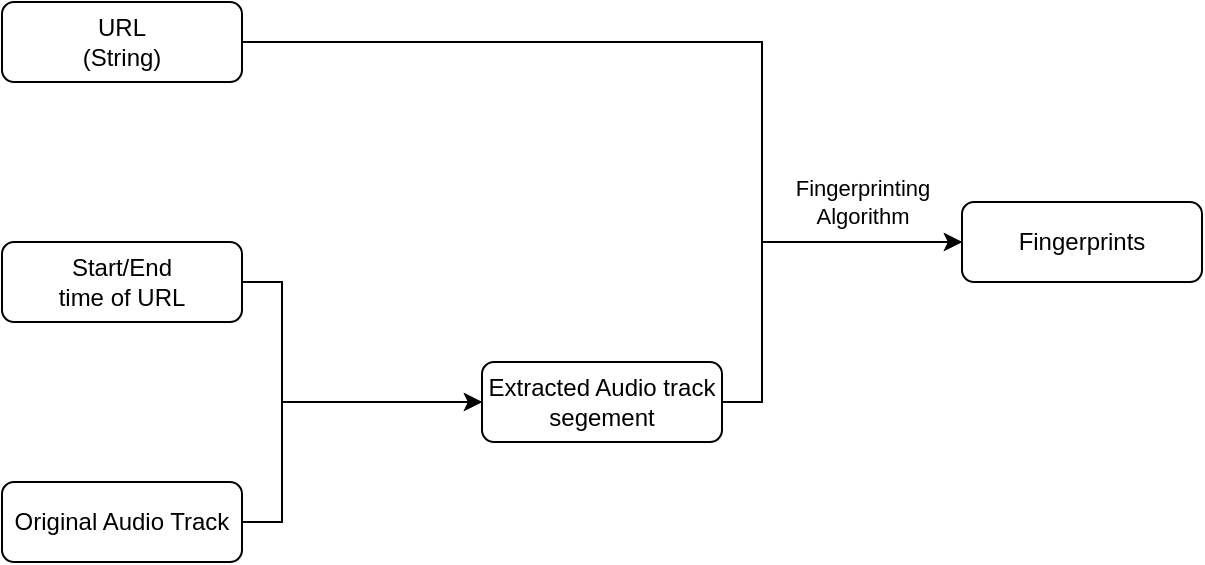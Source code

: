 <mxfile version="13.0.1" type="device" pages="3"><diagram id="1NLZOxHadhjjb7VEHDUj" name="Fingerprinting"><mxGraphModel dx="932" dy="666" grid="1" gridSize="10" guides="1" tooltips="1" connect="1" arrows="1" fold="1" page="1" pageScale="1" pageWidth="1169" pageHeight="827" math="0" shadow="0"><root><mxCell id="0"/><mxCell id="1" parent="0"/><mxCell id="8rQzQfoKxu2mtblU7OfF-15" style="edgeStyle=orthogonalEdgeStyle;rounded=0;orthogonalLoop=1;jettySize=auto;html=1;entryX=0;entryY=0.5;entryDx=0;entryDy=0;exitX=1;exitY=0.5;exitDx=0;exitDy=0;" parent="1" source="8rQzQfoKxu2mtblU7OfF-1" target="8rQzQfoKxu2mtblU7OfF-12" edge="1"><mxGeometry relative="1" as="geometry"><Array as="points"><mxPoint x="380" y="20"/><mxPoint x="380" y="120"/></Array></mxGeometry></mxCell><mxCell id="8rQzQfoKxu2mtblU7OfF-1" value="URL&lt;br&gt;(String)" style="rounded=1;whiteSpace=wrap;html=1;" parent="1" vertex="1"><mxGeometry width="120" height="40" as="geometry"/></mxCell><mxCell id="8rQzQfoKxu2mtblU7OfF-10" style="edgeStyle=orthogonalEdgeStyle;rounded=0;orthogonalLoop=1;jettySize=auto;html=1;" parent="1" source="8rQzQfoKxu2mtblU7OfF-4" target="8rQzQfoKxu2mtblU7OfF-9" edge="1"><mxGeometry relative="1" as="geometry"><Array as="points"><mxPoint x="140" y="140"/><mxPoint x="140" y="200"/></Array></mxGeometry></mxCell><mxCell id="8rQzQfoKxu2mtblU7OfF-4" value="Start/End&lt;br&gt;time of URL" style="rounded=1;whiteSpace=wrap;html=1;" parent="1" vertex="1"><mxGeometry y="120" width="120" height="40" as="geometry"/></mxCell><mxCell id="8rQzQfoKxu2mtblU7OfF-11" style="edgeStyle=orthogonalEdgeStyle;rounded=0;orthogonalLoop=1;jettySize=auto;html=1;" parent="1" source="8rQzQfoKxu2mtblU7OfF-8" target="8rQzQfoKxu2mtblU7OfF-9" edge="1"><mxGeometry relative="1" as="geometry"><Array as="points"><mxPoint x="140" y="260"/><mxPoint x="140" y="200"/></Array></mxGeometry></mxCell><mxCell id="8rQzQfoKxu2mtblU7OfF-8" value="Original Audio Track" style="rounded=1;whiteSpace=wrap;html=1;" parent="1" vertex="1"><mxGeometry y="240" width="120" height="40" as="geometry"/></mxCell><mxCell id="8rQzQfoKxu2mtblU7OfF-13" value="Fingerprinting&lt;br&gt;Algorithm" style="edgeStyle=orthogonalEdgeStyle;rounded=0;orthogonalLoop=1;jettySize=auto;html=1;labelBackgroundColor=none;" parent="1" source="8rQzQfoKxu2mtblU7OfF-9" target="8rQzQfoKxu2mtblU7OfF-12" edge="1"><mxGeometry x="0.5" y="20" relative="1" as="geometry"><Array as="points"><mxPoint x="380" y="200"/><mxPoint x="380" y="120"/></Array><mxPoint as="offset"/></mxGeometry></mxCell><mxCell id="8rQzQfoKxu2mtblU7OfF-9" value="Extracted Audio track segement" style="rounded=1;whiteSpace=wrap;html=1;" parent="1" vertex="1"><mxGeometry x="240" y="180" width="120" height="40" as="geometry"/></mxCell><mxCell id="8rQzQfoKxu2mtblU7OfF-12" value="Fingerprints" style="rounded=1;whiteSpace=wrap;html=1;" parent="1" vertex="1"><mxGeometry x="480" y="100" width="120" height="40" as="geometry"/></mxCell></root></mxGraphModel></diagram><diagram id="iif34Hpx8z4RQL5JFokx" name="Watermarking"><mxGraphModel dx="932" dy="666" grid="1" gridSize="10" guides="1" tooltips="1" connect="1" arrows="1" fold="1" page="1" pageScale="1" pageWidth="1169" pageHeight="827" math="0" shadow="0"><root><mxCell id="llICbqiO0yaQPxwSFgqh-0"/><mxCell id="llICbqiO0yaQPxwSFgqh-1" parent="llICbqiO0yaQPxwSFgqh-0"/><mxCell id="gpYIJA6MYbo4WYAhiUVi-9" style="edgeStyle=orthogonalEdgeStyle;rounded=0;orthogonalLoop=1;jettySize=auto;html=1;entryX=0;entryY=0.5;entryDx=0;entryDy=0;exitX=0.5;exitY=1;exitDx=0;exitDy=0;" parent="llICbqiO0yaQPxwSFgqh-1" source="gpYIJA6MYbo4WYAhiUVi-1" target="gpYIJA6MYbo4WYAhiUVi-7" edge="1"><mxGeometry relative="1" as="geometry"><Array as="points"><mxPoint x="60" y="60"/><mxPoint x="140" y="60"/><mxPoint x="140" y="80"/></Array></mxGeometry></mxCell><mxCell id="gpYIJA6MYbo4WYAhiUVi-13" value="Fingerprinting&lt;br&gt;Algorithm" style="edgeStyle=orthogonalEdgeStyle;rounded=0;orthogonalLoop=1;jettySize=auto;html=1;entryX=0;entryY=0.5;entryDx=0;entryDy=0;exitX=1;exitY=0.5;exitDx=0;exitDy=0;labelBackgroundColor=none;" parent="llICbqiO0yaQPxwSFgqh-1" source="gpYIJA6MYbo4WYAhiUVi-1" target="gpYIJA6MYbo4WYAhiUVi-8" edge="1"><mxGeometry x="0.685" y="20" relative="1" as="geometry"><Array as="points"><mxPoint x="380" y="20"/><mxPoint x="380" y="50"/></Array><mxPoint as="offset"/></mxGeometry></mxCell><mxCell id="gpYIJA6MYbo4WYAhiUVi-1" value="URL&lt;br&gt;(String)" style="rounded=1;whiteSpace=wrap;html=1;" parent="llICbqiO0yaQPxwSFgqh-1" vertex="1"><mxGeometry width="120" height="40" as="geometry"/></mxCell><mxCell id="gpYIJA6MYbo4WYAhiUVi-11" value="Ultrasound&lt;br&gt;Generation&lt;br&gt;Algorithm" style="edgeStyle=orthogonalEdgeStyle;rounded=0;orthogonalLoop=1;jettySize=auto;html=1;entryX=0;entryY=0.5;entryDx=0;entryDy=0;exitX=0.5;exitY=0;exitDx=0;exitDy=0;labelBackgroundColor=none;" parent="llICbqiO0yaQPxwSFgqh-1" source="gpYIJA6MYbo4WYAhiUVi-3" target="gpYIJA6MYbo4WYAhiUVi-7" edge="1"><mxGeometry x="0.545" y="20" relative="1" as="geometry"><Array as="points"><mxPoint x="60" y="100"/><mxPoint x="140" y="100"/><mxPoint x="140" y="80"/></Array><mxPoint as="offset"/></mxGeometry></mxCell><mxCell id="njM-87Q5ykbrT3TKq7nz-7" style="edgeStyle=orthogonalEdgeStyle;rounded=0;orthogonalLoop=1;jettySize=auto;html=1;entryX=0;entryY=0.5;entryDx=0;entryDy=0;fillColor=#dae8fc;strokeColor=#6c8ebf;" parent="llICbqiO0yaQPxwSFgqh-1" source="gpYIJA6MYbo4WYAhiUVi-3" target="K0o2uaCVI5S8j-_f6iol-0" edge="1"><mxGeometry relative="1" as="geometry"><Array as="points"><mxPoint x="140" y="140"/><mxPoint x="140" y="210"/><mxPoint x="380" y="210"/><mxPoint x="380" y="160"/></Array></mxGeometry></mxCell><mxCell id="gpYIJA6MYbo4WYAhiUVi-3" value="Start/End&lt;br&gt;time of URL" style="rounded=1;whiteSpace=wrap;html=1;fillColor=#dae8fc;strokeColor=#6c8ebf;" parent="llICbqiO0yaQPxwSFgqh-1" vertex="1"><mxGeometry y="120" width="120" height="40" as="geometry"/></mxCell><mxCell id="njM-87Q5ykbrT3TKq7nz-8" style="edgeStyle=orthogonalEdgeStyle;rounded=0;orthogonalLoop=1;jettySize=auto;html=1;entryX=0;entryY=0.5;entryDx=0;entryDy=0;fillColor=#dae8fc;strokeColor=#6c8ebf;" parent="llICbqiO0yaQPxwSFgqh-1" source="gpYIJA6MYbo4WYAhiUVi-5" target="K0o2uaCVI5S8j-_f6iol-0" edge="1"><mxGeometry relative="1" as="geometry"><Array as="points"><mxPoint x="140" y="260"/><mxPoint x="140" y="210"/><mxPoint x="380" y="210"/><mxPoint x="380" y="160"/></Array></mxGeometry></mxCell><mxCell id="gpYIJA6MYbo4WYAhiUVi-5" value="Original Audio Track" style="rounded=1;whiteSpace=wrap;html=1;fillColor=#dae8fc;strokeColor=#6c8ebf;" parent="llICbqiO0yaQPxwSFgqh-1" vertex="1"><mxGeometry y="240" width="120" height="40" as="geometry"/></mxCell><mxCell id="njM-87Q5ykbrT3TKq7nz-3" style="edgeStyle=orthogonalEdgeStyle;rounded=0;orthogonalLoop=1;jettySize=auto;html=1;entryX=0;entryY=0.5;entryDx=0;entryDy=0;" parent="llICbqiO0yaQPxwSFgqh-1" source="gpYIJA6MYbo4WYAhiUVi-7" target="gpYIJA6MYbo4WYAhiUVi-8" edge="1"><mxGeometry relative="1" as="geometry"><Array as="points"><mxPoint x="380" y="80"/><mxPoint x="380" y="50"/></Array></mxGeometry></mxCell><mxCell id="njM-87Q5ykbrT3TKq7nz-6" value="Embedding&lt;br&gt;ultrasound segment&lt;br&gt;into original audio" style="edgeStyle=orthogonalEdgeStyle;rounded=0;orthogonalLoop=1;jettySize=auto;html=1;entryX=0;entryY=0.5;entryDx=0;entryDy=0;labelBackgroundColor=none;fillColor=#dae8fc;strokeColor=#6c8ebf;" parent="llICbqiO0yaQPxwSFgqh-1" source="gpYIJA6MYbo4WYAhiUVi-7" target="K0o2uaCVI5S8j-_f6iol-0" edge="1"><mxGeometry x="0.522" y="30" relative="1" as="geometry"><Array as="points"><mxPoint x="300" y="120"/><mxPoint x="380" y="120"/><mxPoint x="380" y="160"/></Array><mxPoint as="offset"/></mxGeometry></mxCell><mxCell id="gpYIJA6MYbo4WYAhiUVi-7" value="Generated Ultrasound segment" style="rounded=1;whiteSpace=wrap;html=1;fillColor=#dae8fc;strokeColor=#6c8ebf;" parent="llICbqiO0yaQPxwSFgqh-1" vertex="1"><mxGeometry x="240" y="60" width="120" height="40" as="geometry"/></mxCell><mxCell id="gpYIJA6MYbo4WYAhiUVi-8" value="Fingerprints" style="rounded=1;whiteSpace=wrap;html=1;" parent="llICbqiO0yaQPxwSFgqh-1" vertex="1"><mxGeometry x="529.07" y="30" width="120" height="40" as="geometry"/></mxCell><mxCell id="K0o2uaCVI5S8j-_f6iol-0" value="Modified Audio Track" style="rounded=1;whiteSpace=wrap;html=1;fillColor=#d5e8d4;strokeColor=#82b366;" parent="llICbqiO0yaQPxwSFgqh-1" vertex="1"><mxGeometry x="529.07" y="140" width="120" height="40" as="geometry"/></mxCell></root></mxGraphModel></diagram><diagram id="bD5DsNIB4vF0vLDQ2YIO" name="Matching"><mxGraphModel dx="932" dy="666" grid="1" gridSize="10" guides="1" tooltips="1" connect="1" arrows="1" fold="1" page="1" pageScale="1" pageWidth="1169" pageHeight="827" math="0" shadow="0"><root><mxCell id="HZ8Zyzs0rUQL9TaBY0-a-0"/><mxCell id="HZ8Zyzs0rUQL9TaBY0-a-1" parent="HZ8Zyzs0rUQL9TaBY0-a-0"/><mxCell id="fegws7pW27CGeG9Xoim_-5" value="Input from mic" style="rounded=1;whiteSpace=wrap;html=1;" vertex="1" parent="HZ8Zyzs0rUQL9TaBY0-a-1"><mxGeometry y="40" width="120" height="40" as="geometry"/></mxCell><mxCell id="fegws7pW27CGeG9Xoim_-6" value="Fingerprinting&lt;br&gt;Algorithm" style="edgeStyle=orthogonalEdgeStyle;rounded=0;orthogonalLoop=1;jettySize=auto;html=1;labelBackgroundColor=none;" edge="1" parent="HZ8Zyzs0rUQL9TaBY0-a-1" source="fegws7pW27CGeG9Xoim_-5" target="fegws7pW27CGeG9Xoim_-8"><mxGeometry y="20" relative="1" as="geometry"><mxPoint as="offset"/></mxGeometry></mxCell><mxCell id="fegws7pW27CGeG9Xoim_-17" value="Lookup from&lt;br&gt;Database" style="edgeStyle=orthogonalEdgeStyle;rounded=0;orthogonalLoop=1;jettySize=auto;html=1;labelBackgroundColor=none;fillColor=#dae8fc;strokeColor=#6c8ebf;" edge="1" parent="HZ8Zyzs0rUQL9TaBY0-a-1" source="fegws7pW27CGeG9Xoim_-8" target="fegws7pW27CGeG9Xoim_-16"><mxGeometry x="0.444" y="20" relative="1" as="geometry"><Array as="points"><mxPoint x="380" y="60"/><mxPoint x="380" y="120"/></Array><mxPoint as="offset"/></mxGeometry></mxCell><mxCell id="fegws7pW27CGeG9Xoim_-8" value="Fingerprints" style="rounded=1;whiteSpace=wrap;html=1;fillColor=#dae8fc;strokeColor=#6c8ebf;" vertex="1" parent="HZ8Zyzs0rUQL9TaBY0-a-1"><mxGeometry x="240" y="40" width="120" height="40" as="geometry"/></mxCell><mxCell id="fegws7pW27CGeG9Xoim_-16" value="URL ID" style="rounded=1;whiteSpace=wrap;html=1;fillColor=#d5e8d4;strokeColor=#82b366;" vertex="1" parent="HZ8Zyzs0rUQL9TaBY0-a-1"><mxGeometry x="480" y="100" width="120" height="40" as="geometry"/></mxCell><mxCell id="fegws7pW27CGeG9Xoim_-18" style="edgeStyle=orthogonalEdgeStyle;rounded=0;orthogonalLoop=1;jettySize=auto;html=1;fillColor=#dae8fc;strokeColor=#6c8ebf;" edge="1" parent="HZ8Zyzs0rUQL9TaBY0-a-1" source="fegws7pW27CGeG9Xoim_-12" target="fegws7pW27CGeG9Xoim_-16"><mxGeometry relative="1" as="geometry"><Array as="points"><mxPoint x="380" y="160"/><mxPoint x="380" y="120"/></Array></mxGeometry></mxCell><mxCell id="fegws7pW27CGeG9Xoim_-12" value="MongoDB Database" style="shape=cylinder;whiteSpace=wrap;html=1;boundedLbl=1;backgroundOutline=1;fillColor=#dae8fc;strokeColor=#6c8ebf;" vertex="1" parent="HZ8Zyzs0rUQL9TaBY0-a-1"><mxGeometry y="120" width="120" height="80" as="geometry"/></mxCell></root></mxGraphModel></diagram></mxfile>